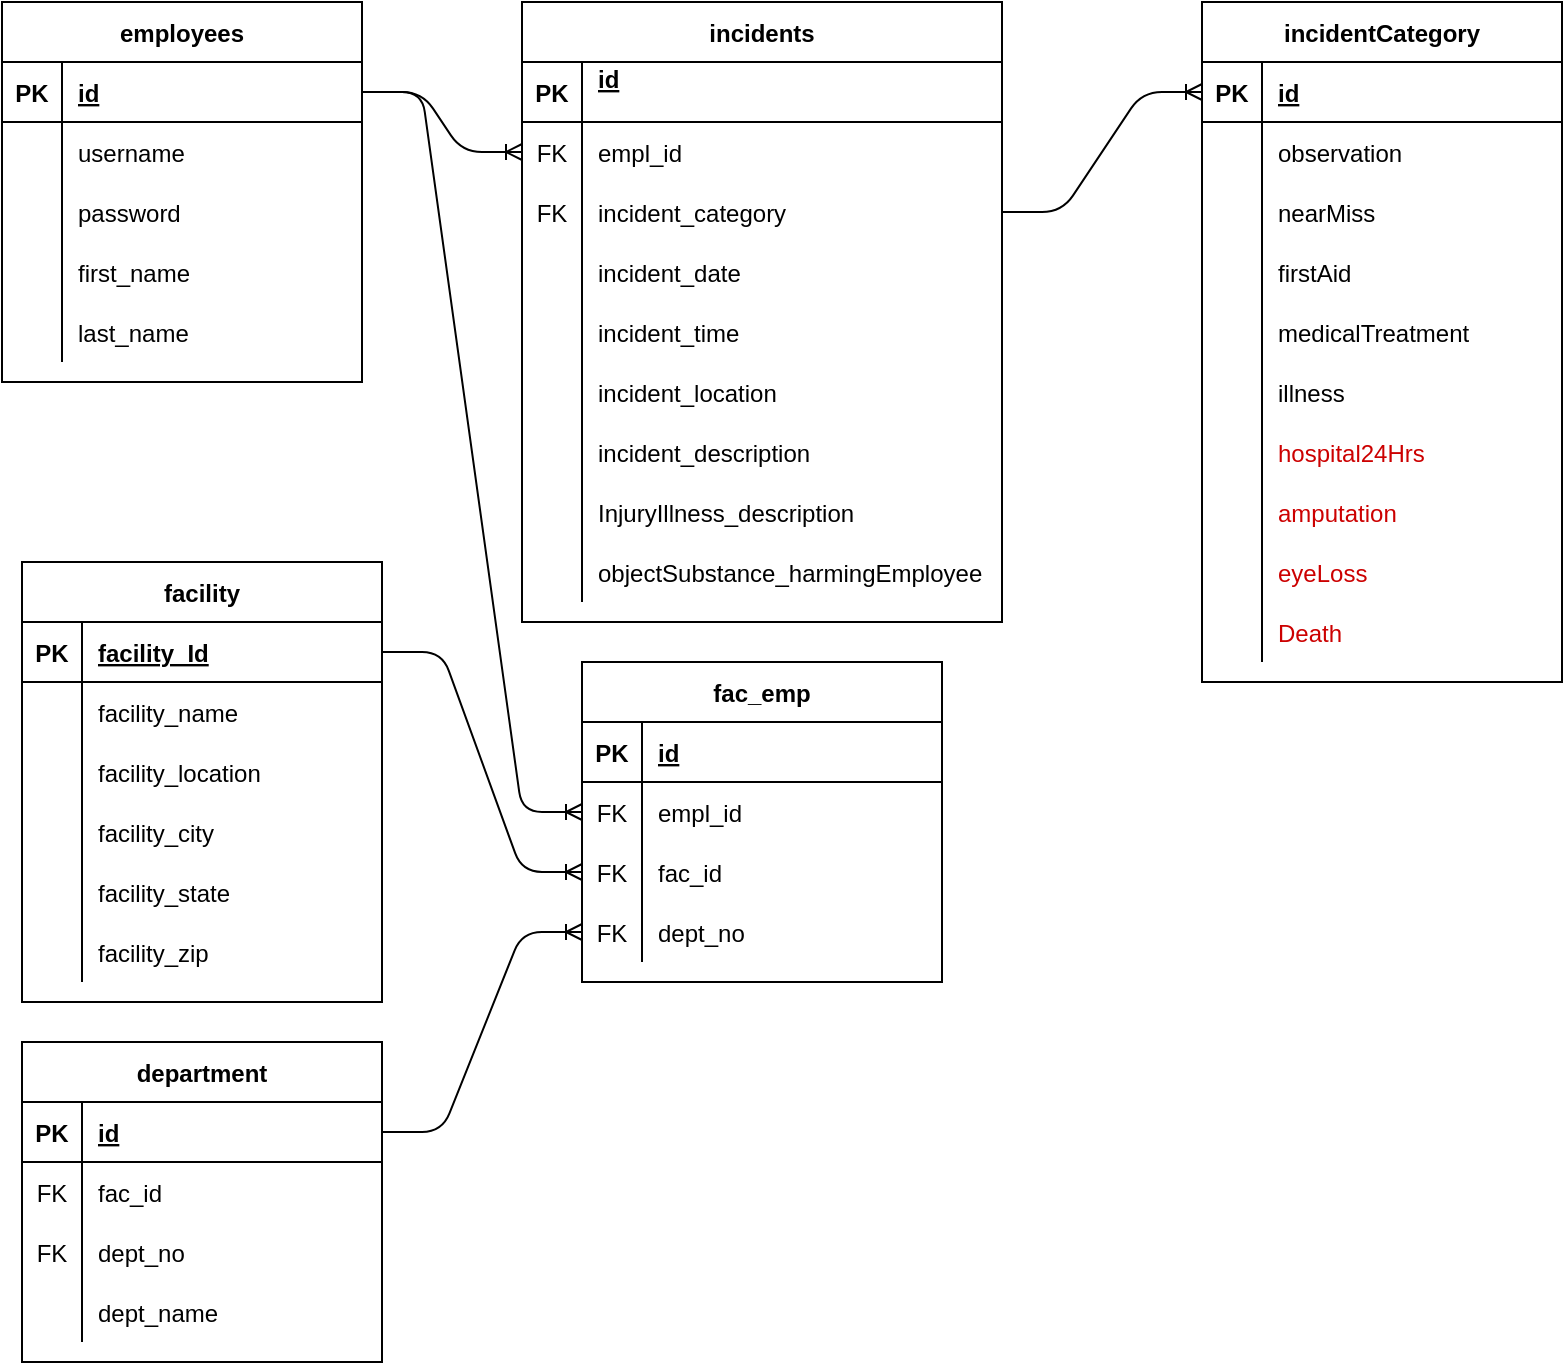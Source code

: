 <mxfile version="14.4.3" type="device"><diagram id="bjNipx2dxuCQF6a5RPbQ" name="Page-1"><mxGraphModel dx="1086" dy="806" grid="1" gridSize="10" guides="1" tooltips="1" connect="1" arrows="1" fold="1" page="1" pageScale="1" pageWidth="850" pageHeight="1100" math="0" shadow="0"><root><mxCell id="0"/><mxCell id="1" parent="0"/><mxCell id="69QA5Db__og1rGvX31F--1" value="employees" style="shape=table;startSize=30;container=1;collapsible=1;childLayout=tableLayout;fixedRows=1;rowLines=0;fontStyle=1;align=center;resizeLast=1;" vertex="1" parent="1"><mxGeometry width="180" height="190" as="geometry"/></mxCell><mxCell id="69QA5Db__og1rGvX31F--2" value="" style="shape=partialRectangle;collapsible=0;dropTarget=0;pointerEvents=0;fillColor=none;top=0;left=0;bottom=1;right=0;points=[[0,0.5],[1,0.5]];portConstraint=eastwest;" vertex="1" parent="69QA5Db__og1rGvX31F--1"><mxGeometry y="30" width="180" height="30" as="geometry"/></mxCell><mxCell id="69QA5Db__og1rGvX31F--3" value="PK" style="shape=partialRectangle;connectable=0;fillColor=none;top=0;left=0;bottom=0;right=0;fontStyle=1;overflow=hidden;" vertex="1" parent="69QA5Db__og1rGvX31F--2"><mxGeometry width="30" height="30" as="geometry"/></mxCell><mxCell id="69QA5Db__og1rGvX31F--4" value="id" style="shape=partialRectangle;connectable=0;fillColor=none;top=0;left=0;bottom=0;right=0;align=left;spacingLeft=6;fontStyle=5;overflow=hidden;" vertex="1" parent="69QA5Db__og1rGvX31F--2"><mxGeometry x="30" width="150" height="30" as="geometry"/></mxCell><mxCell id="69QA5Db__og1rGvX31F--83" value="" style="shape=partialRectangle;collapsible=0;dropTarget=0;pointerEvents=0;fillColor=none;top=0;left=0;bottom=0;right=0;points=[[0,0.5],[1,0.5]];portConstraint=eastwest;fontColor=#CC0000;" vertex="1" parent="69QA5Db__og1rGvX31F--1"><mxGeometry y="60" width="180" height="30" as="geometry"/></mxCell><mxCell id="69QA5Db__og1rGvX31F--84" value="" style="shape=partialRectangle;connectable=0;fillColor=none;top=0;left=0;bottom=0;right=0;editable=1;overflow=hidden;" vertex="1" parent="69QA5Db__og1rGvX31F--83"><mxGeometry width="30" height="30" as="geometry"/></mxCell><mxCell id="69QA5Db__og1rGvX31F--85" value="username" style="shape=partialRectangle;connectable=0;fillColor=none;top=0;left=0;bottom=0;right=0;align=left;spacingLeft=6;overflow=hidden;" vertex="1" parent="69QA5Db__og1rGvX31F--83"><mxGeometry x="30" width="150" height="30" as="geometry"/></mxCell><mxCell id="69QA5Db__og1rGvX31F--86" value="" style="shape=partialRectangle;collapsible=0;dropTarget=0;pointerEvents=0;fillColor=none;top=0;left=0;bottom=0;right=0;points=[[0,0.5],[1,0.5]];portConstraint=eastwest;fontColor=#CC0000;" vertex="1" parent="69QA5Db__og1rGvX31F--1"><mxGeometry y="90" width="180" height="30" as="geometry"/></mxCell><mxCell id="69QA5Db__og1rGvX31F--87" value="" style="shape=partialRectangle;connectable=0;fillColor=none;top=0;left=0;bottom=0;right=0;editable=1;overflow=hidden;" vertex="1" parent="69QA5Db__og1rGvX31F--86"><mxGeometry width="30" height="30" as="geometry"/></mxCell><mxCell id="69QA5Db__og1rGvX31F--88" value="password" style="shape=partialRectangle;connectable=0;fillColor=none;top=0;left=0;bottom=0;right=0;align=left;spacingLeft=6;overflow=hidden;" vertex="1" parent="69QA5Db__og1rGvX31F--86"><mxGeometry x="30" width="150" height="30" as="geometry"/></mxCell><mxCell id="69QA5Db__og1rGvX31F--5" value="" style="shape=partialRectangle;collapsible=0;dropTarget=0;pointerEvents=0;fillColor=none;top=0;left=0;bottom=0;right=0;points=[[0,0.5],[1,0.5]];portConstraint=eastwest;" vertex="1" parent="69QA5Db__og1rGvX31F--1"><mxGeometry y="120" width="180" height="30" as="geometry"/></mxCell><mxCell id="69QA5Db__og1rGvX31F--6" value="" style="shape=partialRectangle;connectable=0;fillColor=none;top=0;left=0;bottom=0;right=0;editable=1;overflow=hidden;" vertex="1" parent="69QA5Db__og1rGvX31F--5"><mxGeometry width="30" height="30" as="geometry"/></mxCell><mxCell id="69QA5Db__og1rGvX31F--7" value="first_name" style="shape=partialRectangle;connectable=0;fillColor=none;top=0;left=0;bottom=0;right=0;align=left;spacingLeft=6;overflow=hidden;" vertex="1" parent="69QA5Db__og1rGvX31F--5"><mxGeometry x="30" width="150" height="30" as="geometry"/></mxCell><mxCell id="69QA5Db__og1rGvX31F--8" value="" style="shape=partialRectangle;collapsible=0;dropTarget=0;pointerEvents=0;fillColor=none;top=0;left=0;bottom=0;right=0;points=[[0,0.5],[1,0.5]];portConstraint=eastwest;" vertex="1" parent="69QA5Db__og1rGvX31F--1"><mxGeometry y="150" width="180" height="30" as="geometry"/></mxCell><mxCell id="69QA5Db__og1rGvX31F--9" value="" style="shape=partialRectangle;connectable=0;fillColor=none;top=0;left=0;bottom=0;right=0;editable=1;overflow=hidden;" vertex="1" parent="69QA5Db__og1rGvX31F--8"><mxGeometry width="30" height="30" as="geometry"/></mxCell><mxCell id="69QA5Db__og1rGvX31F--10" value="last_name" style="shape=partialRectangle;connectable=0;fillColor=none;top=0;left=0;bottom=0;right=0;align=left;spacingLeft=6;overflow=hidden;" vertex="1" parent="69QA5Db__og1rGvX31F--8"><mxGeometry x="30" width="150" height="30" as="geometry"/></mxCell><mxCell id="69QA5Db__og1rGvX31F--14" value="incidents" style="shape=table;startSize=30;container=1;collapsible=1;childLayout=tableLayout;fixedRows=1;rowLines=0;fontStyle=1;align=center;resizeLast=1;" vertex="1" parent="1"><mxGeometry x="260" width="240" height="310" as="geometry"/></mxCell><mxCell id="69QA5Db__og1rGvX31F--15" value="" style="shape=partialRectangle;collapsible=0;dropTarget=0;pointerEvents=0;fillColor=none;top=0;left=0;bottom=1;right=0;points=[[0,0.5],[1,0.5]];portConstraint=eastwest;" vertex="1" parent="69QA5Db__og1rGvX31F--14"><mxGeometry y="30" width="240" height="30" as="geometry"/></mxCell><mxCell id="69QA5Db__og1rGvX31F--16" value="PK" style="shape=partialRectangle;connectable=0;fillColor=none;top=0;left=0;bottom=0;right=0;fontStyle=1;overflow=hidden;" vertex="1" parent="69QA5Db__og1rGvX31F--15"><mxGeometry width="30" height="30" as="geometry"/></mxCell><mxCell id="69QA5Db__og1rGvX31F--17" value="id&#10;" style="shape=partialRectangle;connectable=0;fillColor=none;top=0;left=0;bottom=0;right=0;align=left;spacingLeft=6;fontStyle=5;overflow=hidden;" vertex="1" parent="69QA5Db__og1rGvX31F--15"><mxGeometry x="30" width="210" height="30" as="geometry"/></mxCell><mxCell id="69QA5Db__og1rGvX31F--98" value="" style="shape=partialRectangle;collapsible=0;dropTarget=0;pointerEvents=0;fillColor=none;top=0;left=0;bottom=0;right=0;points=[[0,0.5],[1,0.5]];portConstraint=eastwest;fontColor=#CC0000;" vertex="1" parent="69QA5Db__og1rGvX31F--14"><mxGeometry y="60" width="240" height="30" as="geometry"/></mxCell><mxCell id="69QA5Db__og1rGvX31F--99" value="FK" style="shape=partialRectangle;connectable=0;fillColor=none;top=0;left=0;bottom=0;right=0;editable=1;overflow=hidden;" vertex="1" parent="69QA5Db__og1rGvX31F--98"><mxGeometry width="30" height="30" as="geometry"/></mxCell><mxCell id="69QA5Db__og1rGvX31F--100" value="empl_id" style="shape=partialRectangle;connectable=0;fillColor=none;top=0;left=0;bottom=0;right=0;align=left;spacingLeft=6;overflow=hidden;" vertex="1" parent="69QA5Db__og1rGvX31F--98"><mxGeometry x="30" width="210" height="30" as="geometry"/></mxCell><mxCell id="69QA5Db__og1rGvX31F--43" value="" style="shape=partialRectangle;collapsible=0;dropTarget=0;pointerEvents=0;fillColor=none;top=0;left=0;bottom=0;right=0;points=[[0,0.5],[1,0.5]];portConstraint=eastwest;" vertex="1" parent="69QA5Db__og1rGvX31F--14"><mxGeometry y="90" width="240" height="30" as="geometry"/></mxCell><mxCell id="69QA5Db__og1rGvX31F--44" value="FK" style="shape=partialRectangle;connectable=0;fillColor=none;top=0;left=0;bottom=0;right=0;editable=1;overflow=hidden;" vertex="1" parent="69QA5Db__og1rGvX31F--43"><mxGeometry width="30" height="30" as="geometry"/></mxCell><mxCell id="69QA5Db__og1rGvX31F--45" value="incident_category" style="shape=partialRectangle;connectable=0;fillColor=none;top=0;left=0;bottom=0;right=0;align=left;spacingLeft=6;overflow=hidden;" vertex="1" parent="69QA5Db__og1rGvX31F--43"><mxGeometry x="30" width="210" height="30" as="geometry"/></mxCell><mxCell id="69QA5Db__og1rGvX31F--18" value="" style="shape=partialRectangle;collapsible=0;dropTarget=0;pointerEvents=0;fillColor=none;top=0;left=0;bottom=0;right=0;points=[[0,0.5],[1,0.5]];portConstraint=eastwest;" vertex="1" parent="69QA5Db__og1rGvX31F--14"><mxGeometry y="120" width="240" height="30" as="geometry"/></mxCell><mxCell id="69QA5Db__og1rGvX31F--19" value="" style="shape=partialRectangle;connectable=0;fillColor=none;top=0;left=0;bottom=0;right=0;editable=1;overflow=hidden;" vertex="1" parent="69QA5Db__og1rGvX31F--18"><mxGeometry width="30" height="30" as="geometry"/></mxCell><mxCell id="69QA5Db__og1rGvX31F--20" value="incident_date" style="shape=partialRectangle;connectable=0;fillColor=none;top=0;left=0;bottom=0;right=0;align=left;spacingLeft=6;overflow=hidden;" vertex="1" parent="69QA5Db__og1rGvX31F--18"><mxGeometry x="30" width="210" height="30" as="geometry"/></mxCell><mxCell id="69QA5Db__og1rGvX31F--21" value="" style="shape=partialRectangle;collapsible=0;dropTarget=0;pointerEvents=0;fillColor=none;top=0;left=0;bottom=0;right=0;points=[[0,0.5],[1,0.5]];portConstraint=eastwest;" vertex="1" parent="69QA5Db__og1rGvX31F--14"><mxGeometry y="150" width="240" height="30" as="geometry"/></mxCell><mxCell id="69QA5Db__og1rGvX31F--22" value="" style="shape=partialRectangle;connectable=0;fillColor=none;top=0;left=0;bottom=0;right=0;editable=1;overflow=hidden;" vertex="1" parent="69QA5Db__og1rGvX31F--21"><mxGeometry width="30" height="30" as="geometry"/></mxCell><mxCell id="69QA5Db__og1rGvX31F--23" value="incident_time" style="shape=partialRectangle;connectable=0;fillColor=none;top=0;left=0;bottom=0;right=0;align=left;spacingLeft=6;overflow=hidden;" vertex="1" parent="69QA5Db__og1rGvX31F--21"><mxGeometry x="30" width="210" height="30" as="geometry"/></mxCell><mxCell id="69QA5Db__og1rGvX31F--24" value="" style="shape=partialRectangle;collapsible=0;dropTarget=0;pointerEvents=0;fillColor=none;top=0;left=0;bottom=0;right=0;points=[[0,0.5],[1,0.5]];portConstraint=eastwest;" vertex="1" parent="69QA5Db__og1rGvX31F--14"><mxGeometry y="180" width="240" height="30" as="geometry"/></mxCell><mxCell id="69QA5Db__og1rGvX31F--25" value="" style="shape=partialRectangle;connectable=0;fillColor=none;top=0;left=0;bottom=0;right=0;editable=1;overflow=hidden;" vertex="1" parent="69QA5Db__og1rGvX31F--24"><mxGeometry width="30" height="30" as="geometry"/></mxCell><mxCell id="69QA5Db__og1rGvX31F--26" value="incident_location" style="shape=partialRectangle;connectable=0;fillColor=none;top=0;left=0;bottom=0;right=0;align=left;spacingLeft=6;overflow=hidden;" vertex="1" parent="69QA5Db__og1rGvX31F--24"><mxGeometry x="30" width="210" height="30" as="geometry"/></mxCell><mxCell id="69QA5Db__og1rGvX31F--89" value="" style="shape=partialRectangle;collapsible=0;dropTarget=0;pointerEvents=0;fillColor=none;top=0;left=0;bottom=0;right=0;points=[[0,0.5],[1,0.5]];portConstraint=eastwest;fontColor=#CC0000;" vertex="1" parent="69QA5Db__og1rGvX31F--14"><mxGeometry y="210" width="240" height="30" as="geometry"/></mxCell><mxCell id="69QA5Db__og1rGvX31F--90" value="" style="shape=partialRectangle;connectable=0;fillColor=none;top=0;left=0;bottom=0;right=0;editable=1;overflow=hidden;" vertex="1" parent="69QA5Db__og1rGvX31F--89"><mxGeometry width="30" height="30" as="geometry"/></mxCell><mxCell id="69QA5Db__og1rGvX31F--91" value="incident_description" style="shape=partialRectangle;connectable=0;fillColor=none;top=0;left=0;bottom=0;right=0;align=left;spacingLeft=6;overflow=hidden;" vertex="1" parent="69QA5Db__og1rGvX31F--89"><mxGeometry x="30" width="210" height="30" as="geometry"/></mxCell><mxCell id="69QA5Db__og1rGvX31F--92" value="" style="shape=partialRectangle;collapsible=0;dropTarget=0;pointerEvents=0;fillColor=none;top=0;left=0;bottom=0;right=0;points=[[0,0.5],[1,0.5]];portConstraint=eastwest;fontColor=#CC0000;" vertex="1" parent="69QA5Db__og1rGvX31F--14"><mxGeometry y="240" width="240" height="30" as="geometry"/></mxCell><mxCell id="69QA5Db__og1rGvX31F--93" value="" style="shape=partialRectangle;connectable=0;fillColor=none;top=0;left=0;bottom=0;right=0;editable=1;overflow=hidden;" vertex="1" parent="69QA5Db__og1rGvX31F--92"><mxGeometry width="30" height="30" as="geometry"/></mxCell><mxCell id="69QA5Db__og1rGvX31F--94" value="InjuryIllness_description" style="shape=partialRectangle;connectable=0;fillColor=none;top=0;left=0;bottom=0;right=0;align=left;spacingLeft=6;overflow=hidden;" vertex="1" parent="69QA5Db__og1rGvX31F--92"><mxGeometry x="30" width="210" height="30" as="geometry"/></mxCell><mxCell id="69QA5Db__og1rGvX31F--95" value="" style="shape=partialRectangle;collapsible=0;dropTarget=0;pointerEvents=0;fillColor=none;top=0;left=0;bottom=0;right=0;points=[[0,0.5],[1,0.5]];portConstraint=eastwest;fontColor=#CC0000;" vertex="1" parent="69QA5Db__og1rGvX31F--14"><mxGeometry y="270" width="240" height="30" as="geometry"/></mxCell><mxCell id="69QA5Db__og1rGvX31F--96" value="" style="shape=partialRectangle;connectable=0;fillColor=none;top=0;left=0;bottom=0;right=0;editable=1;overflow=hidden;" vertex="1" parent="69QA5Db__og1rGvX31F--95"><mxGeometry width="30" height="30" as="geometry"/></mxCell><mxCell id="69QA5Db__og1rGvX31F--97" value="objectSubstance_harmingEmployee" style="shape=partialRectangle;connectable=0;fillColor=none;top=0;left=0;bottom=0;right=0;align=left;spacingLeft=6;overflow=hidden;" vertex="1" parent="69QA5Db__og1rGvX31F--95"><mxGeometry x="30" width="210" height="30" as="geometry"/></mxCell><mxCell id="69QA5Db__og1rGvX31F--27" value="facility" style="shape=table;startSize=30;container=1;collapsible=1;childLayout=tableLayout;fixedRows=1;rowLines=0;fontStyle=1;align=center;resizeLast=1;" vertex="1" parent="1"><mxGeometry x="10" y="280" width="180" height="220" as="geometry"/></mxCell><mxCell id="69QA5Db__og1rGvX31F--28" value="" style="shape=partialRectangle;collapsible=0;dropTarget=0;pointerEvents=0;fillColor=none;top=0;left=0;bottom=1;right=0;points=[[0,0.5],[1,0.5]];portConstraint=eastwest;" vertex="1" parent="69QA5Db__og1rGvX31F--27"><mxGeometry y="30" width="180" height="30" as="geometry"/></mxCell><mxCell id="69QA5Db__og1rGvX31F--29" value="PK" style="shape=partialRectangle;connectable=0;fillColor=none;top=0;left=0;bottom=0;right=0;fontStyle=1;overflow=hidden;" vertex="1" parent="69QA5Db__og1rGvX31F--28"><mxGeometry width="30" height="30" as="geometry"/></mxCell><mxCell id="69QA5Db__og1rGvX31F--30" value="facility_Id" style="shape=partialRectangle;connectable=0;fillColor=none;top=0;left=0;bottom=0;right=0;align=left;spacingLeft=6;fontStyle=5;overflow=hidden;" vertex="1" parent="69QA5Db__og1rGvX31F--28"><mxGeometry x="30" width="150" height="30" as="geometry"/></mxCell><mxCell id="69QA5Db__og1rGvX31F--31" value="" style="shape=partialRectangle;collapsible=0;dropTarget=0;pointerEvents=0;fillColor=none;top=0;left=0;bottom=0;right=0;points=[[0,0.5],[1,0.5]];portConstraint=eastwest;" vertex="1" parent="69QA5Db__og1rGvX31F--27"><mxGeometry y="60" width="180" height="30" as="geometry"/></mxCell><mxCell id="69QA5Db__og1rGvX31F--32" value="" style="shape=partialRectangle;connectable=0;fillColor=none;top=0;left=0;bottom=0;right=0;editable=1;overflow=hidden;" vertex="1" parent="69QA5Db__og1rGvX31F--31"><mxGeometry width="30" height="30" as="geometry"/></mxCell><mxCell id="69QA5Db__og1rGvX31F--33" value="facility_name" style="shape=partialRectangle;connectable=0;fillColor=none;top=0;left=0;bottom=0;right=0;align=left;spacingLeft=6;overflow=hidden;" vertex="1" parent="69QA5Db__og1rGvX31F--31"><mxGeometry x="30" width="150" height="30" as="geometry"/></mxCell><mxCell id="69QA5Db__og1rGvX31F--34" value="" style="shape=partialRectangle;collapsible=0;dropTarget=0;pointerEvents=0;fillColor=none;top=0;left=0;bottom=0;right=0;points=[[0,0.5],[1,0.5]];portConstraint=eastwest;" vertex="1" parent="69QA5Db__og1rGvX31F--27"><mxGeometry y="90" width="180" height="30" as="geometry"/></mxCell><mxCell id="69QA5Db__og1rGvX31F--35" value="" style="shape=partialRectangle;connectable=0;fillColor=none;top=0;left=0;bottom=0;right=0;editable=1;overflow=hidden;" vertex="1" parent="69QA5Db__og1rGvX31F--34"><mxGeometry width="30" height="30" as="geometry"/></mxCell><mxCell id="69QA5Db__og1rGvX31F--36" value="facility_location" style="shape=partialRectangle;connectable=0;fillColor=none;top=0;left=0;bottom=0;right=0;align=left;spacingLeft=6;overflow=hidden;" vertex="1" parent="69QA5Db__og1rGvX31F--34"><mxGeometry x="30" width="150" height="30" as="geometry"/></mxCell><mxCell id="69QA5Db__og1rGvX31F--37" value="" style="shape=partialRectangle;collapsible=0;dropTarget=0;pointerEvents=0;fillColor=none;top=0;left=0;bottom=0;right=0;points=[[0,0.5],[1,0.5]];portConstraint=eastwest;" vertex="1" parent="69QA5Db__og1rGvX31F--27"><mxGeometry y="120" width="180" height="30" as="geometry"/></mxCell><mxCell id="69QA5Db__og1rGvX31F--38" value="" style="shape=partialRectangle;connectable=0;fillColor=none;top=0;left=0;bottom=0;right=0;editable=1;overflow=hidden;" vertex="1" parent="69QA5Db__og1rGvX31F--37"><mxGeometry width="30" height="30" as="geometry"/></mxCell><mxCell id="69QA5Db__og1rGvX31F--39" value="facility_city" style="shape=partialRectangle;connectable=0;fillColor=none;top=0;left=0;bottom=0;right=0;align=left;spacingLeft=6;overflow=hidden;" vertex="1" parent="69QA5Db__og1rGvX31F--37"><mxGeometry x="30" width="150" height="30" as="geometry"/></mxCell><mxCell id="69QA5Db__og1rGvX31F--77" value="" style="shape=partialRectangle;collapsible=0;dropTarget=0;pointerEvents=0;fillColor=none;top=0;left=0;bottom=0;right=0;points=[[0,0.5],[1,0.5]];portConstraint=eastwest;fontColor=#CC0000;" vertex="1" parent="69QA5Db__og1rGvX31F--27"><mxGeometry y="150" width="180" height="30" as="geometry"/></mxCell><mxCell id="69QA5Db__og1rGvX31F--78" value="" style="shape=partialRectangle;connectable=0;fillColor=none;top=0;left=0;bottom=0;right=0;editable=1;overflow=hidden;" vertex="1" parent="69QA5Db__og1rGvX31F--77"><mxGeometry width="30" height="30" as="geometry"/></mxCell><mxCell id="69QA5Db__og1rGvX31F--79" value="facility_state" style="shape=partialRectangle;connectable=0;fillColor=none;top=0;left=0;bottom=0;right=0;align=left;spacingLeft=6;overflow=hidden;" vertex="1" parent="69QA5Db__og1rGvX31F--77"><mxGeometry x="30" width="150" height="30" as="geometry"/></mxCell><mxCell id="69QA5Db__og1rGvX31F--80" value="" style="shape=partialRectangle;collapsible=0;dropTarget=0;pointerEvents=0;fillColor=none;top=0;left=0;bottom=0;right=0;points=[[0,0.5],[1,0.5]];portConstraint=eastwest;fontColor=#CC0000;" vertex="1" parent="69QA5Db__og1rGvX31F--27"><mxGeometry y="180" width="180" height="30" as="geometry"/></mxCell><mxCell id="69QA5Db__og1rGvX31F--81" value="" style="shape=partialRectangle;connectable=0;fillColor=none;top=0;left=0;bottom=0;right=0;editable=1;overflow=hidden;" vertex="1" parent="69QA5Db__og1rGvX31F--80"><mxGeometry width="30" height="30" as="geometry"/></mxCell><mxCell id="69QA5Db__og1rGvX31F--82" value="facility_zip" style="shape=partialRectangle;connectable=0;fillColor=none;top=0;left=0;bottom=0;right=0;align=left;spacingLeft=6;overflow=hidden;" vertex="1" parent="69QA5Db__og1rGvX31F--80"><mxGeometry x="30" width="150" height="30" as="geometry"/></mxCell><mxCell id="69QA5Db__og1rGvX31F--46" value="incidentCategory" style="shape=table;startSize=30;container=1;collapsible=1;childLayout=tableLayout;fixedRows=1;rowLines=0;fontStyle=1;align=center;resizeLast=1;" vertex="1" parent="1"><mxGeometry x="600" width="180" height="340" as="geometry"/></mxCell><mxCell id="69QA5Db__og1rGvX31F--47" value="" style="shape=partialRectangle;collapsible=0;dropTarget=0;pointerEvents=0;fillColor=none;top=0;left=0;bottom=1;right=0;points=[[0,0.5],[1,0.5]];portConstraint=eastwest;" vertex="1" parent="69QA5Db__og1rGvX31F--46"><mxGeometry y="30" width="180" height="30" as="geometry"/></mxCell><mxCell id="69QA5Db__og1rGvX31F--48" value="PK" style="shape=partialRectangle;connectable=0;fillColor=none;top=0;left=0;bottom=0;right=0;fontStyle=1;overflow=hidden;" vertex="1" parent="69QA5Db__og1rGvX31F--47"><mxGeometry width="30" height="30" as="geometry"/></mxCell><mxCell id="69QA5Db__og1rGvX31F--49" value="id" style="shape=partialRectangle;connectable=0;fillColor=none;top=0;left=0;bottom=0;right=0;align=left;spacingLeft=6;fontStyle=5;overflow=hidden;" vertex="1" parent="69QA5Db__og1rGvX31F--47"><mxGeometry x="30" width="150" height="30" as="geometry"/></mxCell><mxCell id="69QA5Db__og1rGvX31F--50" value="" style="shape=partialRectangle;collapsible=0;dropTarget=0;pointerEvents=0;fillColor=none;top=0;left=0;bottom=0;right=0;points=[[0,0.5],[1,0.5]];portConstraint=eastwest;" vertex="1" parent="69QA5Db__og1rGvX31F--46"><mxGeometry y="60" width="180" height="30" as="geometry"/></mxCell><mxCell id="69QA5Db__og1rGvX31F--51" value="" style="shape=partialRectangle;connectable=0;fillColor=none;top=0;left=0;bottom=0;right=0;editable=1;overflow=hidden;" vertex="1" parent="69QA5Db__og1rGvX31F--50"><mxGeometry width="30" height="30" as="geometry"/></mxCell><mxCell id="69QA5Db__og1rGvX31F--52" value="observation" style="shape=partialRectangle;connectable=0;fillColor=none;top=0;left=0;bottom=0;right=0;align=left;spacingLeft=6;overflow=hidden;" vertex="1" parent="69QA5Db__og1rGvX31F--50"><mxGeometry x="30" width="150" height="30" as="geometry"/></mxCell><mxCell id="69QA5Db__og1rGvX31F--53" value="" style="shape=partialRectangle;collapsible=0;dropTarget=0;pointerEvents=0;fillColor=none;top=0;left=0;bottom=0;right=0;points=[[0,0.5],[1,0.5]];portConstraint=eastwest;" vertex="1" parent="69QA5Db__og1rGvX31F--46"><mxGeometry y="90" width="180" height="30" as="geometry"/></mxCell><mxCell id="69QA5Db__og1rGvX31F--54" value="" style="shape=partialRectangle;connectable=0;fillColor=none;top=0;left=0;bottom=0;right=0;editable=1;overflow=hidden;" vertex="1" parent="69QA5Db__og1rGvX31F--53"><mxGeometry width="30" height="30" as="geometry"/></mxCell><mxCell id="69QA5Db__og1rGvX31F--55" value="nearMiss" style="shape=partialRectangle;connectable=0;fillColor=none;top=0;left=0;bottom=0;right=0;align=left;spacingLeft=6;overflow=hidden;" vertex="1" parent="69QA5Db__og1rGvX31F--53"><mxGeometry x="30" width="150" height="30" as="geometry"/></mxCell><mxCell id="69QA5Db__og1rGvX31F--56" value="" style="shape=partialRectangle;collapsible=0;dropTarget=0;pointerEvents=0;fillColor=none;top=0;left=0;bottom=0;right=0;points=[[0,0.5],[1,0.5]];portConstraint=eastwest;" vertex="1" parent="69QA5Db__og1rGvX31F--46"><mxGeometry y="120" width="180" height="30" as="geometry"/></mxCell><mxCell id="69QA5Db__og1rGvX31F--57" value="" style="shape=partialRectangle;connectable=0;fillColor=none;top=0;left=0;bottom=0;right=0;editable=1;overflow=hidden;" vertex="1" parent="69QA5Db__og1rGvX31F--56"><mxGeometry width="30" height="30" as="geometry"/></mxCell><mxCell id="69QA5Db__og1rGvX31F--58" value="firstAid" style="shape=partialRectangle;connectable=0;fillColor=none;top=0;left=0;bottom=0;right=0;align=left;spacingLeft=6;overflow=hidden;" vertex="1" parent="69QA5Db__og1rGvX31F--56"><mxGeometry x="30" width="150" height="30" as="geometry"/></mxCell><mxCell id="69QA5Db__og1rGvX31F--59" value="" style="shape=partialRectangle;collapsible=0;dropTarget=0;pointerEvents=0;fillColor=none;top=0;left=0;bottom=0;right=0;points=[[0,0.5],[1,0.5]];portConstraint=eastwest;" vertex="1" parent="69QA5Db__og1rGvX31F--46"><mxGeometry y="150" width="180" height="30" as="geometry"/></mxCell><mxCell id="69QA5Db__og1rGvX31F--60" value="" style="shape=partialRectangle;connectable=0;fillColor=none;top=0;left=0;bottom=0;right=0;editable=1;overflow=hidden;" vertex="1" parent="69QA5Db__og1rGvX31F--59"><mxGeometry width="30" height="30" as="geometry"/></mxCell><mxCell id="69QA5Db__og1rGvX31F--61" value="medicalTreatment" style="shape=partialRectangle;connectable=0;fillColor=none;top=0;left=0;bottom=0;right=0;align=left;spacingLeft=6;overflow=hidden;" vertex="1" parent="69QA5Db__og1rGvX31F--59"><mxGeometry x="30" width="150" height="30" as="geometry"/></mxCell><mxCell id="69QA5Db__og1rGvX31F--62" value="" style="shape=partialRectangle;collapsible=0;dropTarget=0;pointerEvents=0;fillColor=none;top=0;left=0;bottom=0;right=0;points=[[0,0.5],[1,0.5]];portConstraint=eastwest;" vertex="1" parent="69QA5Db__og1rGvX31F--46"><mxGeometry y="180" width="180" height="30" as="geometry"/></mxCell><mxCell id="69QA5Db__og1rGvX31F--63" value="" style="shape=partialRectangle;connectable=0;fillColor=none;top=0;left=0;bottom=0;right=0;editable=1;overflow=hidden;" vertex="1" parent="69QA5Db__og1rGvX31F--62"><mxGeometry width="30" height="30" as="geometry"/></mxCell><mxCell id="69QA5Db__og1rGvX31F--64" value="illness" style="shape=partialRectangle;connectable=0;fillColor=none;top=0;left=0;bottom=0;right=0;align=left;spacingLeft=6;overflow=hidden;" vertex="1" parent="69QA5Db__og1rGvX31F--62"><mxGeometry x="30" width="150" height="30" as="geometry"/></mxCell><mxCell id="69QA5Db__og1rGvX31F--74" value="" style="shape=partialRectangle;collapsible=0;dropTarget=0;pointerEvents=0;fillColor=none;top=0;left=0;bottom=0;right=0;points=[[0,0.5],[1,0.5]];portConstraint=eastwest;" vertex="1" parent="69QA5Db__og1rGvX31F--46"><mxGeometry y="210" width="180" height="30" as="geometry"/></mxCell><mxCell id="69QA5Db__og1rGvX31F--75" value="" style="shape=partialRectangle;connectable=0;fillColor=none;top=0;left=0;bottom=0;right=0;editable=1;overflow=hidden;" vertex="1" parent="69QA5Db__og1rGvX31F--74"><mxGeometry width="30" height="30" as="geometry"/></mxCell><mxCell id="69QA5Db__og1rGvX31F--76" value="hospital24Hrs" style="shape=partialRectangle;connectable=0;fillColor=none;top=0;left=0;bottom=0;right=0;align=left;spacingLeft=6;overflow=hidden;fontColor=#CC0000;" vertex="1" parent="69QA5Db__og1rGvX31F--74"><mxGeometry x="30" width="150" height="30" as="geometry"/></mxCell><mxCell id="69QA5Db__og1rGvX31F--68" value="" style="shape=partialRectangle;collapsible=0;dropTarget=0;pointerEvents=0;fillColor=none;top=0;left=0;bottom=0;right=0;points=[[0,0.5],[1,0.5]];portConstraint=eastwest;" vertex="1" parent="69QA5Db__og1rGvX31F--46"><mxGeometry y="240" width="180" height="30" as="geometry"/></mxCell><mxCell id="69QA5Db__og1rGvX31F--69" value="" style="shape=partialRectangle;connectable=0;fillColor=none;top=0;left=0;bottom=0;right=0;editable=1;overflow=hidden;" vertex="1" parent="69QA5Db__og1rGvX31F--68"><mxGeometry width="30" height="30" as="geometry"/></mxCell><mxCell id="69QA5Db__og1rGvX31F--70" value="amputation" style="shape=partialRectangle;connectable=0;fillColor=none;top=0;left=0;bottom=0;right=0;align=left;spacingLeft=6;overflow=hidden;fontColor=#CC0000;" vertex="1" parent="69QA5Db__og1rGvX31F--68"><mxGeometry x="30" width="150" height="30" as="geometry"/></mxCell><mxCell id="69QA5Db__og1rGvX31F--71" value="" style="shape=partialRectangle;collapsible=0;dropTarget=0;pointerEvents=0;fillColor=none;top=0;left=0;bottom=0;right=0;points=[[0,0.5],[1,0.5]];portConstraint=eastwest;" vertex="1" parent="69QA5Db__og1rGvX31F--46"><mxGeometry y="270" width="180" height="30" as="geometry"/></mxCell><mxCell id="69QA5Db__og1rGvX31F--72" value="" style="shape=partialRectangle;connectable=0;fillColor=none;top=0;left=0;bottom=0;right=0;editable=1;overflow=hidden;" vertex="1" parent="69QA5Db__og1rGvX31F--71"><mxGeometry width="30" height="30" as="geometry"/></mxCell><mxCell id="69QA5Db__og1rGvX31F--73" value="eyeLoss" style="shape=partialRectangle;connectable=0;fillColor=none;top=0;left=0;bottom=0;right=0;align=left;spacingLeft=6;overflow=hidden;fontColor=#CC0000;" vertex="1" parent="69QA5Db__og1rGvX31F--71"><mxGeometry x="30" width="150" height="30" as="geometry"/></mxCell><mxCell id="69QA5Db__og1rGvX31F--65" value="" style="shape=partialRectangle;collapsible=0;dropTarget=0;pointerEvents=0;fillColor=none;top=0;left=0;bottom=0;right=0;points=[[0,0.5],[1,0.5]];portConstraint=eastwest;" vertex="1" parent="69QA5Db__og1rGvX31F--46"><mxGeometry y="300" width="180" height="30" as="geometry"/></mxCell><mxCell id="69QA5Db__og1rGvX31F--66" value="" style="shape=partialRectangle;connectable=0;fillColor=none;top=0;left=0;bottom=0;right=0;editable=1;overflow=hidden;" vertex="1" parent="69QA5Db__og1rGvX31F--65"><mxGeometry width="30" height="30" as="geometry"/></mxCell><mxCell id="69QA5Db__og1rGvX31F--67" value="Death" style="shape=partialRectangle;connectable=0;fillColor=none;top=0;left=0;bottom=0;right=0;align=left;spacingLeft=6;overflow=hidden;fontColor=#CC0000;" vertex="1" parent="69QA5Db__og1rGvX31F--65"><mxGeometry x="30" width="150" height="30" as="geometry"/></mxCell><mxCell id="69QA5Db__og1rGvX31F--101" value="department" style="shape=table;startSize=30;container=1;collapsible=1;childLayout=tableLayout;fixedRows=1;rowLines=0;fontStyle=1;align=center;resizeLast=1;" vertex="1" parent="1"><mxGeometry x="10" y="520" width="180" height="160" as="geometry"/></mxCell><mxCell id="69QA5Db__og1rGvX31F--102" value="" style="shape=partialRectangle;collapsible=0;dropTarget=0;pointerEvents=0;fillColor=none;top=0;left=0;bottom=1;right=0;points=[[0,0.5],[1,0.5]];portConstraint=eastwest;" vertex="1" parent="69QA5Db__og1rGvX31F--101"><mxGeometry y="30" width="180" height="30" as="geometry"/></mxCell><mxCell id="69QA5Db__og1rGvX31F--103" value="PK" style="shape=partialRectangle;connectable=0;fillColor=none;top=0;left=0;bottom=0;right=0;fontStyle=1;overflow=hidden;" vertex="1" parent="69QA5Db__og1rGvX31F--102"><mxGeometry width="30" height="30" as="geometry"/></mxCell><mxCell id="69QA5Db__og1rGvX31F--104" value="id" style="shape=partialRectangle;connectable=0;fillColor=none;top=0;left=0;bottom=0;right=0;align=left;spacingLeft=6;fontStyle=5;overflow=hidden;" vertex="1" parent="69QA5Db__og1rGvX31F--102"><mxGeometry x="30" width="150" height="30" as="geometry"/></mxCell><mxCell id="69QA5Db__og1rGvX31F--125" value="" style="shape=partialRectangle;collapsible=0;dropTarget=0;pointerEvents=0;fillColor=none;top=0;left=0;bottom=0;right=0;points=[[0,0.5],[1,0.5]];portConstraint=eastwest;fontColor=#000000;" vertex="1" parent="69QA5Db__og1rGvX31F--101"><mxGeometry y="60" width="180" height="30" as="geometry"/></mxCell><mxCell id="69QA5Db__og1rGvX31F--126" value="FK" style="shape=partialRectangle;connectable=0;fillColor=none;top=0;left=0;bottom=0;right=0;editable=1;overflow=hidden;" vertex="1" parent="69QA5Db__og1rGvX31F--125"><mxGeometry width="30" height="30" as="geometry"/></mxCell><mxCell id="69QA5Db__og1rGvX31F--127" value="fac_id" style="shape=partialRectangle;connectable=0;fillColor=none;top=0;left=0;bottom=0;right=0;align=left;spacingLeft=6;overflow=hidden;" vertex="1" parent="69QA5Db__og1rGvX31F--125"><mxGeometry x="30" width="150" height="30" as="geometry"/></mxCell><mxCell id="69QA5Db__og1rGvX31F--108" value="" style="shape=partialRectangle;collapsible=0;dropTarget=0;pointerEvents=0;fillColor=none;top=0;left=0;bottom=0;right=0;points=[[0,0.5],[1,0.5]];portConstraint=eastwest;" vertex="1" parent="69QA5Db__og1rGvX31F--101"><mxGeometry y="90" width="180" height="30" as="geometry"/></mxCell><mxCell id="69QA5Db__og1rGvX31F--109" value="FK" style="shape=partialRectangle;connectable=0;fillColor=none;top=0;left=0;bottom=0;right=0;editable=1;overflow=hidden;" vertex="1" parent="69QA5Db__og1rGvX31F--108"><mxGeometry width="30" height="30" as="geometry"/></mxCell><mxCell id="69QA5Db__og1rGvX31F--110" value="dept_no" style="shape=partialRectangle;connectable=0;fillColor=none;top=0;left=0;bottom=0;right=0;align=left;spacingLeft=6;overflow=hidden;" vertex="1" parent="69QA5Db__og1rGvX31F--108"><mxGeometry x="30" width="150" height="30" as="geometry"/></mxCell><mxCell id="69QA5Db__og1rGvX31F--111" value="" style="shape=partialRectangle;collapsible=0;dropTarget=0;pointerEvents=0;fillColor=none;top=0;left=0;bottom=0;right=0;points=[[0,0.5],[1,0.5]];portConstraint=eastwest;" vertex="1" parent="69QA5Db__og1rGvX31F--101"><mxGeometry y="120" width="180" height="30" as="geometry"/></mxCell><mxCell id="69QA5Db__og1rGvX31F--112" value="" style="shape=partialRectangle;connectable=0;fillColor=none;top=0;left=0;bottom=0;right=0;editable=1;overflow=hidden;" vertex="1" parent="69QA5Db__og1rGvX31F--111"><mxGeometry width="30" height="30" as="geometry"/></mxCell><mxCell id="69QA5Db__og1rGvX31F--113" value="dept_name" style="shape=partialRectangle;connectable=0;fillColor=none;top=0;left=0;bottom=0;right=0;align=left;spacingLeft=6;overflow=hidden;" vertex="1" parent="69QA5Db__og1rGvX31F--111"><mxGeometry x="30" width="150" height="30" as="geometry"/></mxCell><mxCell id="69QA5Db__og1rGvX31F--128" value="fac_emp" style="shape=table;startSize=30;container=1;collapsible=1;childLayout=tableLayout;fixedRows=1;rowLines=0;fontStyle=1;align=center;resizeLast=1;fontColor=#000000;" vertex="1" parent="1"><mxGeometry x="290" y="330" width="180" height="160" as="geometry"/></mxCell><mxCell id="69QA5Db__og1rGvX31F--129" value="" style="shape=partialRectangle;collapsible=0;dropTarget=0;pointerEvents=0;fillColor=none;top=0;left=0;bottom=1;right=0;points=[[0,0.5],[1,0.5]];portConstraint=eastwest;" vertex="1" parent="69QA5Db__og1rGvX31F--128"><mxGeometry y="30" width="180" height="30" as="geometry"/></mxCell><mxCell id="69QA5Db__og1rGvX31F--130" value="PK" style="shape=partialRectangle;connectable=0;fillColor=none;top=0;left=0;bottom=0;right=0;fontStyle=1;overflow=hidden;" vertex="1" parent="69QA5Db__og1rGvX31F--129"><mxGeometry width="30" height="30" as="geometry"/></mxCell><mxCell id="69QA5Db__og1rGvX31F--131" value="id" style="shape=partialRectangle;connectable=0;fillColor=none;top=0;left=0;bottom=0;right=0;align=left;spacingLeft=6;fontStyle=5;overflow=hidden;" vertex="1" parent="69QA5Db__og1rGvX31F--129"><mxGeometry x="30" width="150" height="30" as="geometry"/></mxCell><mxCell id="69QA5Db__og1rGvX31F--132" value="" style="shape=partialRectangle;collapsible=0;dropTarget=0;pointerEvents=0;fillColor=none;top=0;left=0;bottom=0;right=0;points=[[0,0.5],[1,0.5]];portConstraint=eastwest;" vertex="1" parent="69QA5Db__og1rGvX31F--128"><mxGeometry y="60" width="180" height="30" as="geometry"/></mxCell><mxCell id="69QA5Db__og1rGvX31F--133" value="FK" style="shape=partialRectangle;connectable=0;fillColor=none;top=0;left=0;bottom=0;right=0;editable=1;overflow=hidden;" vertex="1" parent="69QA5Db__og1rGvX31F--132"><mxGeometry width="30" height="30" as="geometry"/></mxCell><mxCell id="69QA5Db__og1rGvX31F--134" value="empl_id" style="shape=partialRectangle;connectable=0;fillColor=none;top=0;left=0;bottom=0;right=0;align=left;spacingLeft=6;overflow=hidden;" vertex="1" parent="69QA5Db__og1rGvX31F--132"><mxGeometry x="30" width="150" height="30" as="geometry"/></mxCell><mxCell id="69QA5Db__og1rGvX31F--135" value="" style="shape=partialRectangle;collapsible=0;dropTarget=0;pointerEvents=0;fillColor=none;top=0;left=0;bottom=0;right=0;points=[[0,0.5],[1,0.5]];portConstraint=eastwest;" vertex="1" parent="69QA5Db__og1rGvX31F--128"><mxGeometry y="90" width="180" height="30" as="geometry"/></mxCell><mxCell id="69QA5Db__og1rGvX31F--136" value="FK" style="shape=partialRectangle;connectable=0;fillColor=none;top=0;left=0;bottom=0;right=0;editable=1;overflow=hidden;" vertex="1" parent="69QA5Db__og1rGvX31F--135"><mxGeometry width="30" height="30" as="geometry"/></mxCell><mxCell id="69QA5Db__og1rGvX31F--137" value="fac_id" style="shape=partialRectangle;connectable=0;fillColor=none;top=0;left=0;bottom=0;right=0;align=left;spacingLeft=6;overflow=hidden;" vertex="1" parent="69QA5Db__og1rGvX31F--135"><mxGeometry x="30" width="150" height="30" as="geometry"/></mxCell><mxCell id="69QA5Db__og1rGvX31F--138" value="" style="shape=partialRectangle;collapsible=0;dropTarget=0;pointerEvents=0;fillColor=none;top=0;left=0;bottom=0;right=0;points=[[0,0.5],[1,0.5]];portConstraint=eastwest;" vertex="1" parent="69QA5Db__og1rGvX31F--128"><mxGeometry y="120" width="180" height="30" as="geometry"/></mxCell><mxCell id="69QA5Db__og1rGvX31F--139" value="FK" style="shape=partialRectangle;connectable=0;fillColor=none;top=0;left=0;bottom=0;right=0;editable=1;overflow=hidden;" vertex="1" parent="69QA5Db__og1rGvX31F--138"><mxGeometry width="30" height="30" as="geometry"/></mxCell><mxCell id="69QA5Db__og1rGvX31F--140" value="dept_no" style="shape=partialRectangle;connectable=0;fillColor=none;top=0;left=0;bottom=0;right=0;align=left;spacingLeft=6;overflow=hidden;" vertex="1" parent="69QA5Db__og1rGvX31F--138"><mxGeometry x="30" width="150" height="30" as="geometry"/></mxCell><mxCell id="69QA5Db__og1rGvX31F--141" value="" style="edgeStyle=entityRelationEdgeStyle;fontSize=12;html=1;endArrow=ERoneToMany;entryX=0;entryY=0.5;entryDx=0;entryDy=0;exitX=1;exitY=0.5;exitDx=0;exitDy=0;" edge="1" parent="1" source="69QA5Db__og1rGvX31F--43" target="69QA5Db__og1rGvX31F--47"><mxGeometry width="100" height="100" relative="1" as="geometry"><mxPoint x="580" y="510" as="sourcePoint"/><mxPoint x="680" y="410" as="targetPoint"/></mxGeometry></mxCell><mxCell id="69QA5Db__og1rGvX31F--142" value="" style="edgeStyle=entityRelationEdgeStyle;fontSize=12;html=1;endArrow=ERoneToMany;entryX=0;entryY=0.5;entryDx=0;entryDy=0;exitX=1;exitY=0.5;exitDx=0;exitDy=0;" edge="1" parent="1" source="69QA5Db__og1rGvX31F--2" target="69QA5Db__og1rGvX31F--98"><mxGeometry width="100" height="100" relative="1" as="geometry"><mxPoint x="40" y="380" as="sourcePoint"/><mxPoint x="140" y="280" as="targetPoint"/></mxGeometry></mxCell><mxCell id="69QA5Db__og1rGvX31F--143" value="" style="edgeStyle=entityRelationEdgeStyle;fontSize=12;html=1;endArrow=ERoneToMany;entryX=0;entryY=0.5;entryDx=0;entryDy=0;exitX=1;exitY=0.5;exitDx=0;exitDy=0;" edge="1" parent="1" source="69QA5Db__og1rGvX31F--2" target="69QA5Db__og1rGvX31F--132"><mxGeometry width="100" height="100" relative="1" as="geometry"><mxPoint x="340" y="750" as="sourcePoint"/><mxPoint x="440" y="650" as="targetPoint"/></mxGeometry></mxCell><mxCell id="69QA5Db__og1rGvX31F--144" value="" style="edgeStyle=entityRelationEdgeStyle;fontSize=12;html=1;endArrow=ERoneToMany;entryX=0;entryY=0.5;entryDx=0;entryDy=0;exitX=1;exitY=0.5;exitDx=0;exitDy=0;" edge="1" parent="1" source="69QA5Db__og1rGvX31F--28" target="69QA5Db__og1rGvX31F--135"><mxGeometry width="100" height="100" relative="1" as="geometry"><mxPoint x="410" y="740" as="sourcePoint"/><mxPoint x="510" y="640" as="targetPoint"/></mxGeometry></mxCell><mxCell id="69QA5Db__og1rGvX31F--145" value="" style="edgeStyle=entityRelationEdgeStyle;fontSize=12;html=1;endArrow=ERoneToMany;entryX=0;entryY=0.5;entryDx=0;entryDy=0;exitX=1;exitY=0.5;exitDx=0;exitDy=0;" edge="1" parent="1" source="69QA5Db__og1rGvX31F--102" target="69QA5Db__og1rGvX31F--138"><mxGeometry width="100" height="100" relative="1" as="geometry"><mxPoint x="390" y="730" as="sourcePoint"/><mxPoint x="490" y="630" as="targetPoint"/></mxGeometry></mxCell></root></mxGraphModel></diagram></mxfile>